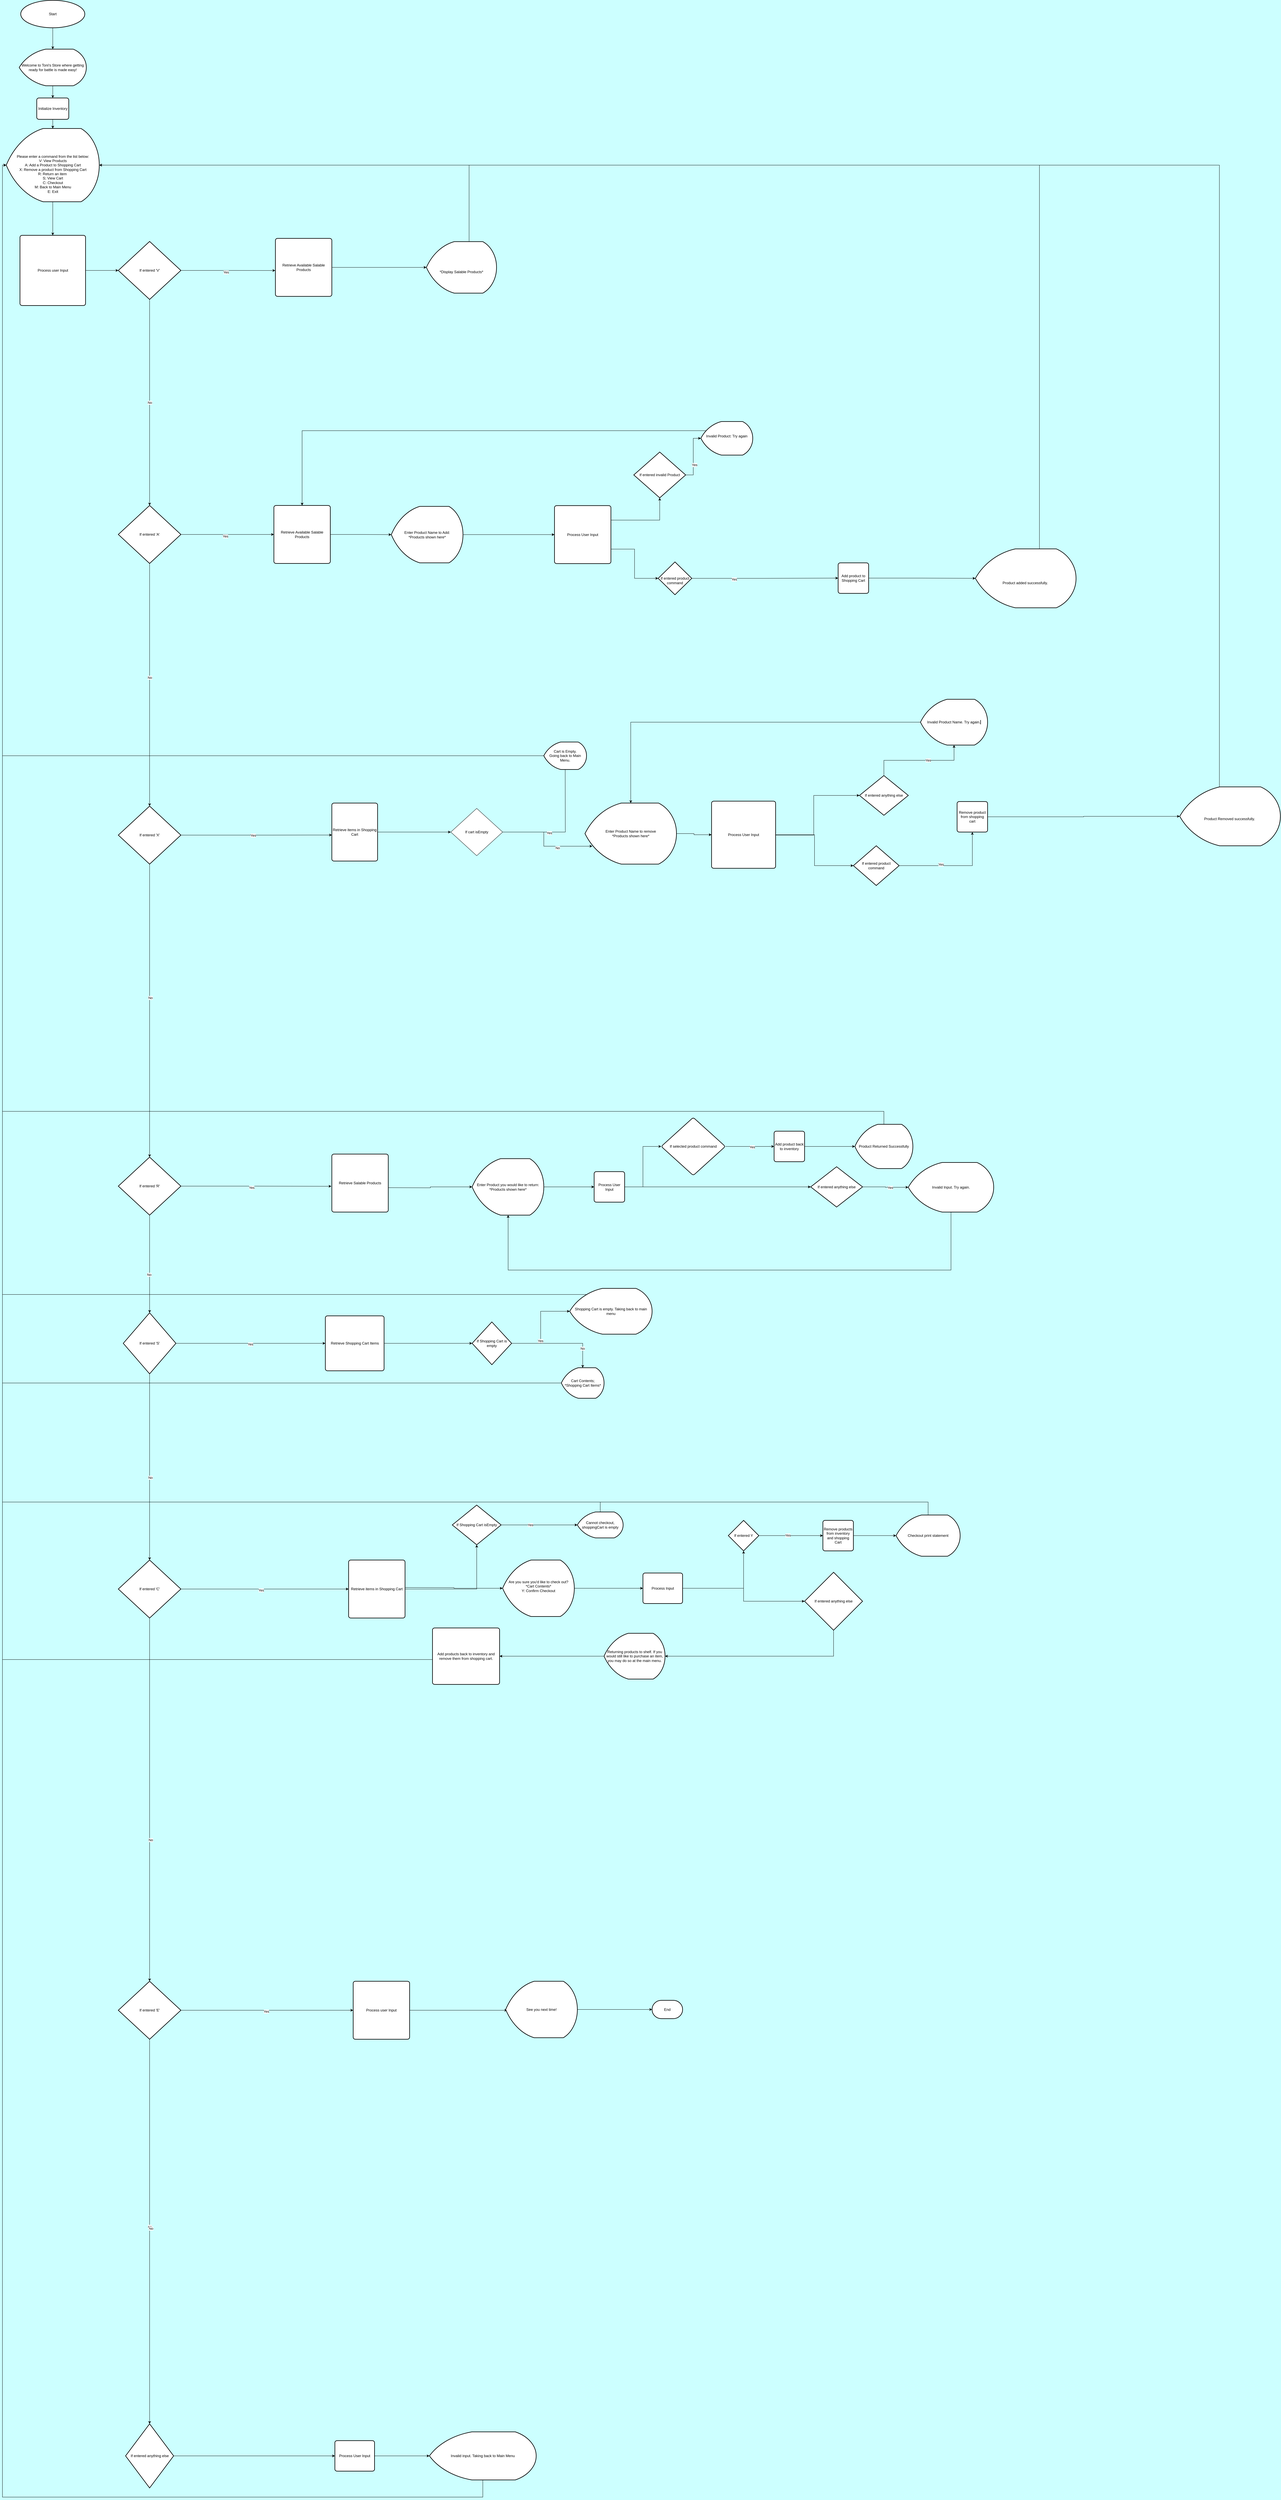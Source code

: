 <mxfile version="24.0.7" type="github">
  <diagram name="Page-1" id="eIcaw5Ktxpqwb3rYndxn">
    <mxGraphModel dx="2835" dy="2448" grid="1" gridSize="10" guides="1" tooltips="1" connect="1" arrows="1" fold="1" page="1" pageScale="1" pageWidth="850" pageHeight="1100" background="#CCFFFF" math="0" shadow="0">
      <root>
        <mxCell id="0" />
        <mxCell id="1" parent="0" />
        <mxCell id="yzI9sUqMzmRR-9goqgxq-1" value="Process user Input" style="rounded=1;whiteSpace=wrap;html=1;absoluteArcSize=1;arcSize=14;strokeWidth=2;" parent="1" vertex="1">
          <mxGeometry x="57.5" y="670" width="215" height="230" as="geometry" />
        </mxCell>
        <mxCell id="yzI9sUqMzmRR-9goqgxq-8" style="edgeStyle=orthogonalEdgeStyle;rounded=0;orthogonalLoop=1;jettySize=auto;html=1;exitX=0.5;exitY=1;exitDx=0;exitDy=0;exitPerimeter=0;entryX=0.5;entryY=0;entryDx=0;entryDy=0;" parent="1" source="yzI9sUqMzmRR-9goqgxq-2" target="Ji2q7HhagyUwaT0Esobe-1" edge="1">
          <mxGeometry relative="1" as="geometry" />
        </mxCell>
        <mxCell id="yzI9sUqMzmRR-9goqgxq-2" value="Welcome to Toni&#39;s Store where getting ready for battle is made easy!" style="strokeWidth=2;html=1;shape=mxgraph.flowchart.display;whiteSpace=wrap;" parent="1" vertex="1">
          <mxGeometry x="55" y="60" width="220" height="120" as="geometry" />
        </mxCell>
        <mxCell id="yzI9sUqMzmRR-9goqgxq-6" style="edgeStyle=orthogonalEdgeStyle;rounded=0;orthogonalLoop=1;jettySize=auto;html=1;exitX=0.5;exitY=1;exitDx=0;exitDy=0;exitPerimeter=0;" parent="1" source="yzI9sUqMzmRR-9goqgxq-3" target="yzI9sUqMzmRR-9goqgxq-2" edge="1">
          <mxGeometry relative="1" as="geometry" />
        </mxCell>
        <mxCell id="yzI9sUqMzmRR-9goqgxq-3" value="Start" style="strokeWidth=2;html=1;shape=mxgraph.flowchart.start_1;whiteSpace=wrap;" parent="1" vertex="1">
          <mxGeometry x="60" y="-100" width="210" height="90" as="geometry" />
        </mxCell>
        <mxCell id="yzI9sUqMzmRR-9goqgxq-4" value="If entered &#39;V&#39;" style="strokeWidth=2;html=1;shape=mxgraph.flowchart.decision;whiteSpace=wrap;" parent="1" vertex="1">
          <mxGeometry x="380" y="690" width="205" height="190" as="geometry" />
        </mxCell>
        <mxCell id="yzI9sUqMzmRR-9goqgxq-9" style="edgeStyle=orthogonalEdgeStyle;rounded=0;orthogonalLoop=1;jettySize=auto;html=1;exitX=0.5;exitY=1;exitDx=0;exitDy=0;exitPerimeter=0;entryX=0.5;entryY=0;entryDx=0;entryDy=0;" parent="1" source="yzI9sUqMzmRR-9goqgxq-7" target="yzI9sUqMzmRR-9goqgxq-1" edge="1">
          <mxGeometry relative="1" as="geometry" />
        </mxCell>
        <mxCell id="yzI9sUqMzmRR-9goqgxq-7" value="&lt;br&gt;&lt;br&gt;&lt;br&gt;&lt;br&gt;&lt;br&gt;Please enter a command from the list below:&lt;br&gt;V: View Products&lt;br&gt;A: Add a Product to Shopping Cart&lt;br&gt;X: Remove a product from Shopping Cart&lt;br&gt;R: Return an item&amp;nbsp;&lt;br&gt;S; View Cart&lt;br&gt;C: Checkout&lt;br&gt;M: Back to Main Menu&lt;br&gt;E: Exit&lt;br&gt;&lt;div&gt;&lt;br&gt;&lt;/div&gt;" style="strokeWidth=2;html=1;shape=mxgraph.flowchart.display;whiteSpace=wrap;" parent="1" vertex="1">
          <mxGeometry x="12.5" y="320" width="305" height="240" as="geometry" />
        </mxCell>
        <mxCell id="yzI9sUqMzmRR-9goqgxq-38" style="edgeStyle=orthogonalEdgeStyle;rounded=0;orthogonalLoop=1;jettySize=auto;html=1;entryX=0;entryY=0.5;entryDx=0;entryDy=0;" parent="1" source="yzI9sUqMzmRR-9goqgxq-11" target="yzI9sUqMzmRR-9goqgxq-30" edge="1">
          <mxGeometry relative="1" as="geometry" />
        </mxCell>
        <mxCell id="yzI9sUqMzmRR-9goqgxq-41" value="Yes" style="edgeLabel;html=1;align=center;verticalAlign=middle;resizable=0;points=[];" parent="yzI9sUqMzmRR-9goqgxq-38" vertex="1" connectable="0">
          <mxGeometry x="-0.044" y="-4" relative="1" as="geometry">
            <mxPoint as="offset" />
          </mxGeometry>
        </mxCell>
        <mxCell id="yzI9sUqMzmRR-9goqgxq-11" value="If entered &#39;C&#39;" style="strokeWidth=2;html=1;shape=mxgraph.flowchart.decision;whiteSpace=wrap;" parent="1" vertex="1">
          <mxGeometry x="380" y="5010" width="205" height="190" as="geometry" />
        </mxCell>
        <mxCell id="8KenlMF8k856APXQgud9-43" style="edgeStyle=orthogonalEdgeStyle;rounded=0;orthogonalLoop=1;jettySize=auto;html=1;exitX=0.5;exitY=1;exitDx=0;exitDy=0;exitPerimeter=0;" parent="1" source="yzI9sUqMzmRR-9goqgxq-12" target="8KenlMF8k856APXQgud9-40" edge="1">
          <mxGeometry relative="1" as="geometry" />
        </mxCell>
        <mxCell id="8KenlMF8k856APXQgud9-44" value="No" style="edgeLabel;html=1;align=center;verticalAlign=middle;resizable=0;points=[];" parent="8KenlMF8k856APXQgud9-43" vertex="1" connectable="0">
          <mxGeometry x="0.219" y="-2" relative="1" as="geometry">
            <mxPoint as="offset" />
          </mxGeometry>
        </mxCell>
        <mxCell id="yzI9sUqMzmRR-9goqgxq-12" value="If entered &#39;R&#39;" style="strokeWidth=2;html=1;shape=mxgraph.flowchart.decision;whiteSpace=wrap;" parent="1" vertex="1">
          <mxGeometry x="380" y="3690" width="205" height="190" as="geometry" />
        </mxCell>
        <mxCell id="yzI9sUqMzmRR-9goqgxq-13" value="If entered &#39;X&#39;" style="strokeWidth=2;html=1;shape=mxgraph.flowchart.decision;whiteSpace=wrap;" parent="1" vertex="1">
          <mxGeometry x="380" y="2540" width="205" height="190" as="geometry" />
        </mxCell>
        <mxCell id="yzI9sUqMzmRR-9goqgxq-14" value="If entered &#39;A&#39;" style="strokeWidth=2;html=1;shape=mxgraph.flowchart.decision;whiteSpace=wrap;" parent="1" vertex="1">
          <mxGeometry x="380" y="1555" width="205" height="190" as="geometry" />
        </mxCell>
        <mxCell id="yzI9sUqMzmRR-9goqgxq-15" style="edgeStyle=orthogonalEdgeStyle;rounded=0;orthogonalLoop=1;jettySize=auto;html=1;entryX=0;entryY=0.5;entryDx=0;entryDy=0;entryPerimeter=0;" parent="1" source="yzI9sUqMzmRR-9goqgxq-1" target="yzI9sUqMzmRR-9goqgxq-4" edge="1">
          <mxGeometry relative="1" as="geometry" />
        </mxCell>
        <mxCell id="yzI9sUqMzmRR-9goqgxq-16" value="No" style="edgeStyle=orthogonalEdgeStyle;rounded=0;orthogonalLoop=1;jettySize=auto;html=1;exitX=0.5;exitY=1;exitDx=0;exitDy=0;exitPerimeter=0;entryX=0.5;entryY=0;entryDx=0;entryDy=0;entryPerimeter=0;" parent="1" source="yzI9sUqMzmRR-9goqgxq-4" target="yzI9sUqMzmRR-9goqgxq-14" edge="1">
          <mxGeometry relative="1" as="geometry" />
        </mxCell>
        <mxCell id="yzI9sUqMzmRR-9goqgxq-18" style="edgeStyle=orthogonalEdgeStyle;rounded=0;orthogonalLoop=1;jettySize=auto;html=1;exitX=0.5;exitY=1;exitDx=0;exitDy=0;exitPerimeter=0;entryX=0.5;entryY=0;entryDx=0;entryDy=0;entryPerimeter=0;" parent="1" source="yzI9sUqMzmRR-9goqgxq-14" target="yzI9sUqMzmRR-9goqgxq-13" edge="1">
          <mxGeometry relative="1" as="geometry" />
        </mxCell>
        <mxCell id="yzI9sUqMzmRR-9goqgxq-22" value="No" style="edgeLabel;html=1;align=center;verticalAlign=middle;resizable=0;points=[];" parent="yzI9sUqMzmRR-9goqgxq-18" vertex="1" connectable="0">
          <mxGeometry x="-0.061" relative="1" as="geometry">
            <mxPoint as="offset" />
          </mxGeometry>
        </mxCell>
        <mxCell id="yzI9sUqMzmRR-9goqgxq-19" style="edgeStyle=orthogonalEdgeStyle;rounded=0;orthogonalLoop=1;jettySize=auto;html=1;exitX=0.5;exitY=1;exitDx=0;exitDy=0;exitPerimeter=0;entryX=0.5;entryY=0;entryDx=0;entryDy=0;entryPerimeter=0;" parent="1" source="yzI9sUqMzmRR-9goqgxq-13" target="yzI9sUqMzmRR-9goqgxq-12" edge="1">
          <mxGeometry relative="1" as="geometry" />
        </mxCell>
        <mxCell id="yzI9sUqMzmRR-9goqgxq-23" value="No" style="edgeLabel;html=1;align=center;verticalAlign=middle;resizable=0;points=[];" parent="yzI9sUqMzmRR-9goqgxq-19" vertex="1" connectable="0">
          <mxGeometry x="-0.085" y="2" relative="1" as="geometry">
            <mxPoint y="-1" as="offset" />
          </mxGeometry>
        </mxCell>
        <mxCell id="yzI9sUqMzmRR-9goqgxq-21" style="edgeStyle=orthogonalEdgeStyle;rounded=0;orthogonalLoop=1;jettySize=auto;html=1;exitX=0.5;exitY=1;exitDx=0;exitDy=0;exitPerimeter=0;entryX=0.5;entryY=0;entryDx=0;entryDy=0;entryPerimeter=0;" parent="1" source="yzI9sUqMzmRR-9goqgxq-11" target="zypE5ITx2ImbV6XnPkiI-3" edge="1">
          <mxGeometry relative="1" as="geometry">
            <mxPoint x="482.5" y="6240" as="targetPoint" />
          </mxGeometry>
        </mxCell>
        <mxCell id="yzI9sUqMzmRR-9goqgxq-25" value="No" style="edgeLabel;html=1;align=center;verticalAlign=middle;resizable=0;points=[];" parent="yzI9sUqMzmRR-9goqgxq-21" vertex="1" connectable="0">
          <mxGeometry x="0.222" y="3" relative="1" as="geometry">
            <mxPoint as="offset" />
          </mxGeometry>
        </mxCell>
        <mxCell id="yzI9sUqMzmRR-9goqgxq-26" value="Retrieve Available Salable Products" style="rounded=1;whiteSpace=wrap;html=1;absoluteArcSize=1;arcSize=14;strokeWidth=2;" parent="1" vertex="1">
          <mxGeometry x="895" y="680" width="185" height="190" as="geometry" />
        </mxCell>
        <mxCell id="zypE5ITx2ImbV6XnPkiI-9" style="edgeStyle=orthogonalEdgeStyle;rounded=0;orthogonalLoop=1;jettySize=auto;html=1;entryX=0;entryY=0.5;entryDx=0;entryDy=0;entryPerimeter=0;" parent="1" source="yzI9sUqMzmRR-9goqgxq-27" target="zypE5ITx2ImbV6XnPkiI-7" edge="1">
          <mxGeometry relative="1" as="geometry">
            <mxPoint x="1310" y="1005" as="targetPoint" />
          </mxGeometry>
        </mxCell>
        <mxCell id="yzI9sUqMzmRR-9goqgxq-27" value="Retrieve Available Salable Products" style="rounded=1;whiteSpace=wrap;html=1;absoluteArcSize=1;arcSize=14;strokeWidth=2;" parent="1" vertex="1">
          <mxGeometry x="890" y="1555" width="185" height="190" as="geometry" />
        </mxCell>
        <mxCell id="8KenlMF8k856APXQgud9-5" style="edgeStyle=orthogonalEdgeStyle;rounded=0;orthogonalLoop=1;jettySize=auto;html=1;entryX=0;entryY=0.5;entryDx=0;entryDy=0;" parent="1" source="yzI9sUqMzmRR-9goqgxq-28" target="8KenlMF8k856APXQgud9-3" edge="1">
          <mxGeometry relative="1" as="geometry" />
        </mxCell>
        <mxCell id="yzI9sUqMzmRR-9goqgxq-28" value="Retrieve items in Shopping Cart" style="rounded=1;whiteSpace=wrap;html=1;absoluteArcSize=1;arcSize=14;strokeWidth=2;" parent="1" vertex="1">
          <mxGeometry x="1080" y="2530" width="150" height="190" as="geometry" />
        </mxCell>
        <mxCell id="yzI9sUqMzmRR-9goqgxq-29" value="Retrieve Salable Products" style="rounded=1;whiteSpace=wrap;html=1;absoluteArcSize=1;arcSize=14;strokeWidth=2;" parent="1" vertex="1">
          <mxGeometry x="1080" y="3680" width="185" height="190" as="geometry" />
        </mxCell>
        <mxCell id="8KenlMF8k856APXQgud9-35" style="edgeStyle=orthogonalEdgeStyle;rounded=0;orthogonalLoop=1;jettySize=auto;html=1;" parent="1" source="yzI9sUqMzmRR-9goqgxq-30" target="8KenlMF8k856APXQgud9-36" edge="1">
          <mxGeometry relative="1" as="geometry">
            <mxPoint x="1550" y="4890" as="targetPoint" />
          </mxGeometry>
        </mxCell>
        <mxCell id="yzI9sUqMzmRR-9goqgxq-30" value="Retrieve items in Shopping Cart" style="rounded=1;whiteSpace=wrap;html=1;absoluteArcSize=1;arcSize=14;strokeWidth=2;" parent="1" vertex="1">
          <mxGeometry x="1135" y="5010" width="185" height="190" as="geometry" />
        </mxCell>
        <mxCell id="yzI9sUqMzmRR-9goqgxq-32" style="edgeStyle=orthogonalEdgeStyle;rounded=0;orthogonalLoop=1;jettySize=auto;html=1;entryX=-0.003;entryY=0.554;entryDx=0;entryDy=0;entryPerimeter=0;exitX=1;exitY=0.5;exitDx=0;exitDy=0;exitPerimeter=0;" parent="1" source="yzI9sUqMzmRR-9goqgxq-4" target="yzI9sUqMzmRR-9goqgxq-26" edge="1">
          <mxGeometry relative="1" as="geometry">
            <mxPoint x="585" y="585.133" as="sourcePoint" />
          </mxGeometry>
        </mxCell>
        <mxCell id="yzI9sUqMzmRR-9goqgxq-33" value="Yes" style="edgeLabel;html=1;align=center;verticalAlign=middle;resizable=0;points=[];" parent="yzI9sUqMzmRR-9goqgxq-32" vertex="1" connectable="0">
          <mxGeometry x="-0.052" y="-6" relative="1" as="geometry">
            <mxPoint x="1" as="offset" />
          </mxGeometry>
        </mxCell>
        <mxCell id="yzI9sUqMzmRR-9goqgxq-34" style="edgeStyle=orthogonalEdgeStyle;rounded=0;orthogonalLoop=1;jettySize=auto;html=1;entryX=0;entryY=0.5;entryDx=0;entryDy=0;exitX=1;exitY=0.5;exitDx=0;exitDy=0;exitPerimeter=0;" parent="1" source="yzI9sUqMzmRR-9goqgxq-14" target="yzI9sUqMzmRR-9goqgxq-27" edge="1">
          <mxGeometry relative="1" as="geometry">
            <mxPoint x="600" y="1004.33" as="sourcePoint" />
            <mxPoint x="904" y="1004.33" as="targetPoint" />
          </mxGeometry>
        </mxCell>
        <mxCell id="yzI9sUqMzmRR-9goqgxq-35" value="Yes" style="edgeLabel;html=1;align=center;verticalAlign=middle;resizable=0;points=[];" parent="yzI9sUqMzmRR-9goqgxq-34" vertex="1" connectable="0">
          <mxGeometry x="-0.052" y="-6" relative="1" as="geometry">
            <mxPoint x="1" as="offset" />
          </mxGeometry>
        </mxCell>
        <mxCell id="yzI9sUqMzmRR-9goqgxq-36" style="edgeStyle=orthogonalEdgeStyle;rounded=0;orthogonalLoop=1;jettySize=auto;html=1;exitX=1;exitY=0.5;exitDx=0;exitDy=0;exitPerimeter=0;entryX=0.002;entryY=0.551;entryDx=0;entryDy=0;entryPerimeter=0;" parent="1" source="yzI9sUqMzmRR-9goqgxq-13" target="yzI9sUqMzmRR-9goqgxq-28" edge="1">
          <mxGeometry relative="1" as="geometry" />
        </mxCell>
        <mxCell id="yzI9sUqMzmRR-9goqgxq-43" value="Yes" style="edgeLabel;html=1;align=center;verticalAlign=middle;resizable=0;points=[];" parent="yzI9sUqMzmRR-9goqgxq-36" vertex="1" connectable="0">
          <mxGeometry x="-0.046" y="-1" relative="1" as="geometry">
            <mxPoint as="offset" />
          </mxGeometry>
        </mxCell>
        <mxCell id="yzI9sUqMzmRR-9goqgxq-37" style="edgeStyle=orthogonalEdgeStyle;rounded=0;orthogonalLoop=1;jettySize=auto;html=1;entryX=-0.008;entryY=0.555;entryDx=0;entryDy=0;entryPerimeter=0;" parent="1" source="yzI9sUqMzmRR-9goqgxq-12" target="yzI9sUqMzmRR-9goqgxq-29" edge="1">
          <mxGeometry relative="1" as="geometry" />
        </mxCell>
        <mxCell id="yzI9sUqMzmRR-9goqgxq-42" value="Yes" style="edgeLabel;html=1;align=center;verticalAlign=middle;resizable=0;points=[];" parent="yzI9sUqMzmRR-9goqgxq-37" vertex="1" connectable="0">
          <mxGeometry x="-0.067" y="-5" relative="1" as="geometry">
            <mxPoint x="1" as="offset" />
          </mxGeometry>
        </mxCell>
        <mxCell id="zypE5ITx2ImbV6XnPkiI-25" style="edgeStyle=orthogonalEdgeStyle;rounded=0;orthogonalLoop=1;jettySize=auto;html=1;entryX=1;entryY=0.5;entryDx=0;entryDy=0;entryPerimeter=0;exitX=0.649;exitY=0.012;exitDx=0;exitDy=0;exitPerimeter=0;" parent="1" source="yzI9sUqMzmRR-9goqgxq-44" target="yzI9sUqMzmRR-9goqgxq-7" edge="1">
          <mxGeometry relative="1" as="geometry">
            <mxPoint x="1740" y="575" as="targetPoint" />
            <Array as="points">
              <mxPoint x="1530" y="693" />
              <mxPoint x="1530" y="440" />
            </Array>
          </mxGeometry>
        </mxCell>
        <mxCell id="yzI9sUqMzmRR-9goqgxq-44" value="&lt;br&gt;&lt;br&gt;&lt;br&gt;*Display Salable Products*&lt;br&gt;&lt;br style=&quot;border-color: var(--border-color);&quot;&gt;&lt;div style=&quot;border-color: var(--border-color);&quot;&gt;&lt;/div&gt;" style="strokeWidth=2;html=1;shape=mxgraph.flowchart.display;whiteSpace=wrap;" parent="1" vertex="1">
          <mxGeometry x="1390" y="690.63" width="230" height="168.75" as="geometry" />
        </mxCell>
        <mxCell id="zypE5ITx2ImbV6XnPkiI-1" style="edgeStyle=orthogonalEdgeStyle;rounded=0;orthogonalLoop=1;jettySize=auto;html=1;exitX=1;exitY=0.5;exitDx=0;exitDy=0;exitPerimeter=0;entryX=0;entryY=0.5;entryDx=0;entryDy=0;" parent="1" source="zypE5ITx2ImbV6XnPkiI-3" target="zypE5ITx2ImbV6XnPkiI-4" edge="1">
          <mxGeometry relative="1" as="geometry" />
        </mxCell>
        <mxCell id="zypE5ITx2ImbV6XnPkiI-2" value="Yes" style="edgeLabel;html=1;align=center;verticalAlign=middle;resizable=0;points=[];" parent="zypE5ITx2ImbV6XnPkiI-1" vertex="1" connectable="0">
          <mxGeometry x="-0.009" y="-4" relative="1" as="geometry">
            <mxPoint as="offset" />
          </mxGeometry>
        </mxCell>
        <mxCell id="zypE5ITx2ImbV6XnPkiI-176" style="edgeStyle=orthogonalEdgeStyle;rounded=0;orthogonalLoop=1;jettySize=auto;html=1;" parent="1" source="zypE5ITx2ImbV6XnPkiI-3" target="zypE5ITx2ImbV6XnPkiI-177" edge="1">
          <mxGeometry relative="1" as="geometry">
            <mxPoint x="482.5" y="7870" as="targetPoint" />
          </mxGeometry>
        </mxCell>
        <mxCell id="zypE5ITx2ImbV6XnPkiI-185" value="no" style="edgeLabel;html=1;align=center;verticalAlign=middle;resizable=0;points=[];" parent="zypE5ITx2ImbV6XnPkiI-176" vertex="1" connectable="0">
          <mxGeometry x="-0.028" relative="1" as="geometry">
            <mxPoint y="1" as="offset" />
          </mxGeometry>
        </mxCell>
        <mxCell id="zypE5ITx2ImbV6XnPkiI-186" value="No" style="edgeLabel;html=1;align=center;verticalAlign=middle;resizable=0;points=[];" parent="zypE5ITx2ImbV6XnPkiI-176" vertex="1" connectable="0">
          <mxGeometry x="-0.018" y="4" relative="1" as="geometry">
            <mxPoint y="1" as="offset" />
          </mxGeometry>
        </mxCell>
        <mxCell id="zypE5ITx2ImbV6XnPkiI-3" value="If entered &#39;E&#39;" style="strokeWidth=2;html=1;shape=mxgraph.flowchart.decision;whiteSpace=wrap;" parent="1" vertex="1">
          <mxGeometry x="380" y="6390" width="205" height="190" as="geometry" />
        </mxCell>
        <mxCell id="zypE5ITx2ImbV6XnPkiI-4" value="Process user Input" style="rounded=1;whiteSpace=wrap;html=1;absoluteArcSize=1;arcSize=14;strokeWidth=2;" parent="1" vertex="1">
          <mxGeometry x="1150" y="6390" width="185" height="190" as="geometry" />
        </mxCell>
        <mxCell id="zypE5ITx2ImbV6XnPkiI-20" style="edgeStyle=orthogonalEdgeStyle;rounded=0;orthogonalLoop=1;jettySize=auto;html=1;entryX=0;entryY=0.5;entryDx=0;entryDy=0;" parent="1" source="zypE5ITx2ImbV6XnPkiI-7" target="zypE5ITx2ImbV6XnPkiI-21" edge="1">
          <mxGeometry relative="1" as="geometry">
            <mxPoint x="1730" y="1007.5" as="targetPoint" />
          </mxGeometry>
        </mxCell>
        <mxCell id="zypE5ITx2ImbV6XnPkiI-7" value="&lt;br&gt;Enter Product Name to Add:&lt;br&gt;*Products shown here*&lt;div&gt;&lt;br/&gt;&lt;/div&gt;" style="strokeWidth=2;html=1;shape=mxgraph.flowchart.display;whiteSpace=wrap;" parent="1" vertex="1">
          <mxGeometry x="1275" y="1558" width="235" height="185" as="geometry" />
        </mxCell>
        <mxCell id="zypE5ITx2ImbV6XnPkiI-8" style="edgeStyle=orthogonalEdgeStyle;rounded=0;orthogonalLoop=1;jettySize=auto;html=1;exitX=1;exitY=0.5;exitDx=0;exitDy=0;entryX=0;entryY=0.5;entryDx=0;entryDy=0;entryPerimeter=0;" parent="1" source="yzI9sUqMzmRR-9goqgxq-26" target="yzI9sUqMzmRR-9goqgxq-44" edge="1">
          <mxGeometry relative="1" as="geometry" />
        </mxCell>
        <mxCell id="zypE5ITx2ImbV6XnPkiI-46" style="edgeStyle=orthogonalEdgeStyle;rounded=0;orthogonalLoop=1;jettySize=auto;html=1;" parent="1" source="zypE5ITx2ImbV6XnPkiI-11" target="zypE5ITx2ImbV6XnPkiI-47" edge="1">
          <mxGeometry relative="1" as="geometry">
            <mxPoint x="1780" y="1230" as="targetPoint" />
          </mxGeometry>
        </mxCell>
        <mxCell id="zypE5ITx2ImbV6XnPkiI-11" value="Enter Product Name to remove&lt;br&gt;*Products shown here*" style="strokeWidth=2;html=1;shape=mxgraph.flowchart.display;whiteSpace=wrap;" parent="1" vertex="1">
          <mxGeometry x="1910" y="2530" width="300" height="200" as="geometry" />
        </mxCell>
        <mxCell id="zypE5ITx2ImbV6XnPkiI-12" style="edgeStyle=orthogonalEdgeStyle;rounded=0;orthogonalLoop=1;jettySize=auto;html=1;entryX=0;entryY=0.5;entryDx=0;entryDy=0;entryPerimeter=0;" parent="1" target="zypE5ITx2ImbV6XnPkiI-13" edge="1">
          <mxGeometry relative="1" as="geometry">
            <mxPoint x="1500" y="3790" as="targetPoint" />
            <mxPoint x="1265" y="3790" as="sourcePoint" />
          </mxGeometry>
        </mxCell>
        <mxCell id="zypE5ITx2ImbV6XnPkiI-128" style="edgeStyle=orthogonalEdgeStyle;rounded=0;orthogonalLoop=1;jettySize=auto;html=1;" parent="1" source="zypE5ITx2ImbV6XnPkiI-13" target="zypE5ITx2ImbV6XnPkiI-129" edge="1">
          <mxGeometry relative="1" as="geometry">
            <mxPoint x="1990" y="3787.5" as="targetPoint" />
          </mxGeometry>
        </mxCell>
        <mxCell id="zypE5ITx2ImbV6XnPkiI-13" value="&lt;br&gt;Enter Product you would like to return:&lt;br&gt;*Products shown here*&lt;div&gt;&lt;br&gt;&lt;/div&gt;" style="strokeWidth=2;html=1;shape=mxgraph.flowchart.display;whiteSpace=wrap;" parent="1" vertex="1">
          <mxGeometry x="1540" y="3695" width="235" height="185" as="geometry" />
        </mxCell>
        <mxCell id="zypE5ITx2ImbV6XnPkiI-14" style="edgeStyle=orthogonalEdgeStyle;rounded=0;orthogonalLoop=1;jettySize=auto;html=1;entryX=0;entryY=0.5;entryDx=0;entryDy=0;entryPerimeter=0;" parent="1" target="zypE5ITx2ImbV6XnPkiI-15" edge="1">
          <mxGeometry relative="1" as="geometry">
            <mxPoint x="1555" y="5100" as="targetPoint" />
            <mxPoint x="1320" y="5100" as="sourcePoint" />
          </mxGeometry>
        </mxCell>
        <mxCell id="zypE5ITx2ImbV6XnPkiI-152" style="edgeStyle=orthogonalEdgeStyle;rounded=0;orthogonalLoop=1;jettySize=auto;html=1;" parent="1" source="zypE5ITx2ImbV6XnPkiI-15" target="zypE5ITx2ImbV6XnPkiI-153" edge="1">
          <mxGeometry relative="1" as="geometry">
            <mxPoint x="2130" y="5010" as="targetPoint" />
          </mxGeometry>
        </mxCell>
        <mxCell id="zypE5ITx2ImbV6XnPkiI-15" value="Are you sure you&#39;d like to check out?&lt;br&gt;*Cart Contents*&lt;br&gt;Y: Confirm Checkout&lt;div&gt;&lt;br&gt;&lt;/div&gt;" style="strokeWidth=2;html=1;shape=mxgraph.flowchart.display;whiteSpace=wrap;" parent="1" vertex="1">
          <mxGeometry x="1640" y="5010" width="235" height="185" as="geometry" />
        </mxCell>
        <mxCell id="zypE5ITx2ImbV6XnPkiI-18" style="edgeStyle=orthogonalEdgeStyle;rounded=0;orthogonalLoop=1;jettySize=auto;html=1;entryX=0.021;entryY=0.514;entryDx=0;entryDy=0;entryPerimeter=0;exitX=1;exitY=0.5;exitDx=0;exitDy=0;" parent="1" source="zypE5ITx2ImbV6XnPkiI-4" target="zypE5ITx2ImbV6XnPkiI-19" edge="1">
          <mxGeometry relative="1" as="geometry">
            <mxPoint x="1555" y="7515" as="targetPoint" />
            <mxPoint x="1400" y="6630" as="sourcePoint" />
          </mxGeometry>
        </mxCell>
        <mxCell id="8KenlMF8k856APXQgud9-26" style="edgeStyle=orthogonalEdgeStyle;rounded=0;orthogonalLoop=1;jettySize=auto;html=1;" parent="1" source="zypE5ITx2ImbV6XnPkiI-19" target="8KenlMF8k856APXQgud9-27" edge="1">
          <mxGeometry relative="1" as="geometry">
            <mxPoint x="2180" y="6482.5" as="targetPoint" />
          </mxGeometry>
        </mxCell>
        <mxCell id="zypE5ITx2ImbV6XnPkiI-19" value="See you next time!" style="strokeWidth=2;html=1;shape=mxgraph.flowchart.display;whiteSpace=wrap;" parent="1" vertex="1">
          <mxGeometry x="1650" y="6390" width="235" height="185" as="geometry" />
        </mxCell>
        <mxCell id="zypE5ITx2ImbV6XnPkiI-81" style="edgeStyle=orthogonalEdgeStyle;rounded=0;orthogonalLoop=1;jettySize=auto;html=1;exitX=1;exitY=0.25;exitDx=0;exitDy=0;" parent="1" source="zypE5ITx2ImbV6XnPkiI-21" target="zypE5ITx2ImbV6XnPkiI-82" edge="1">
          <mxGeometry relative="1" as="geometry">
            <mxPoint x="2140" y="920" as="targetPoint" />
          </mxGeometry>
        </mxCell>
        <mxCell id="zypE5ITx2ImbV6XnPkiI-84" style="edgeStyle=orthogonalEdgeStyle;rounded=0;orthogonalLoop=1;jettySize=auto;html=1;exitX=1;exitY=0.75;exitDx=0;exitDy=0;entryX=0;entryY=0.5;entryDx=0;entryDy=0;entryPerimeter=0;" parent="1" source="zypE5ITx2ImbV6XnPkiI-21" target="zypE5ITx2ImbV6XnPkiI-85" edge="1">
          <mxGeometry relative="1" as="geometry">
            <mxPoint x="2100" y="1056" as="targetPoint" />
          </mxGeometry>
        </mxCell>
        <mxCell id="zypE5ITx2ImbV6XnPkiI-21" value="Process User Input" style="rounded=1;whiteSpace=wrap;html=1;absoluteArcSize=1;arcSize=14;strokeWidth=2;" parent="1" vertex="1">
          <mxGeometry x="1810" y="1555.5" width="185" height="190" as="geometry" />
        </mxCell>
        <mxCell id="zypE5ITx2ImbV6XnPkiI-48" style="edgeStyle=orthogonalEdgeStyle;rounded=0;orthogonalLoop=1;jettySize=auto;html=1;" parent="1" source="zypE5ITx2ImbV6XnPkiI-47" target="zypE5ITx2ImbV6XnPkiI-49" edge="1">
          <mxGeometry relative="1" as="geometry">
            <mxPoint x="2150" y="1230" as="targetPoint" />
            <Array as="points">
              <mxPoint x="2660" y="2635" />
              <mxPoint x="2660" y="2505" />
            </Array>
          </mxGeometry>
        </mxCell>
        <mxCell id="zypE5ITx2ImbV6XnPkiI-52" style="edgeStyle=orthogonalEdgeStyle;rounded=0;orthogonalLoop=1;jettySize=auto;html=1;exitX=1;exitY=0.5;exitDx=0;exitDy=0;" parent="1" source="zypE5ITx2ImbV6XnPkiI-47" target="zypE5ITx2ImbV6XnPkiI-53" edge="1">
          <mxGeometry relative="1" as="geometry">
            <mxPoint x="2130" y="1320" as="targetPoint" />
          </mxGeometry>
        </mxCell>
        <mxCell id="zypE5ITx2ImbV6XnPkiI-47" value="Process User Input" style="rounded=1;whiteSpace=wrap;html=1;absoluteArcSize=1;arcSize=14;strokeWidth=2;" parent="1" vertex="1">
          <mxGeometry x="2325" y="2523.75" width="210" height="220" as="geometry" />
        </mxCell>
        <mxCell id="8KenlMF8k856APXQgud9-16" style="edgeStyle=orthogonalEdgeStyle;rounded=0;orthogonalLoop=1;jettySize=auto;html=1;exitX=0.5;exitY=0;exitDx=0;exitDy=0;exitPerimeter=0;" parent="1" source="zypE5ITx2ImbV6XnPkiI-49" target="8KenlMF8k856APXQgud9-17" edge="1">
          <mxGeometry relative="1" as="geometry">
            <mxPoint x="3110" y="2310" as="targetPoint" />
          </mxGeometry>
        </mxCell>
        <mxCell id="8KenlMF8k856APXQgud9-66" value="Yes" style="edgeLabel;html=1;align=center;verticalAlign=middle;resizable=0;points=[];" parent="8KenlMF8k856APXQgud9-16" vertex="1" connectable="0">
          <mxGeometry x="0.184" relative="1" as="geometry">
            <mxPoint x="-1" as="offset" />
          </mxGeometry>
        </mxCell>
        <mxCell id="zypE5ITx2ImbV6XnPkiI-49" value="If entered anything else" style="strokeWidth=2;html=1;shape=mxgraph.flowchart.decision;whiteSpace=wrap;" parent="1" vertex="1">
          <mxGeometry x="2810" y="2440" width="160" height="130" as="geometry" />
        </mxCell>
        <mxCell id="zypE5ITx2ImbV6XnPkiI-54" style="edgeStyle=orthogonalEdgeStyle;rounded=0;orthogonalLoop=1;jettySize=auto;html=1;exitX=1;exitY=0.5;exitDx=0;exitDy=0;exitPerimeter=0;" parent="1" source="zypE5ITx2ImbV6XnPkiI-53" target="zypE5ITx2ImbV6XnPkiI-55" edge="1">
          <mxGeometry relative="1" as="geometry">
            <mxPoint x="2460" y="1296" as="targetPoint" />
          </mxGeometry>
        </mxCell>
        <mxCell id="zypE5ITx2ImbV6XnPkiI-58" value="Yes" style="edgeLabel;html=1;align=center;verticalAlign=middle;resizable=0;points=[];" parent="zypE5ITx2ImbV6XnPkiI-54" vertex="1" connectable="0">
          <mxGeometry x="-0.225" y="4" relative="1" as="geometry">
            <mxPoint x="1" as="offset" />
          </mxGeometry>
        </mxCell>
        <mxCell id="zypE5ITx2ImbV6XnPkiI-53" value="If entered product command" style="strokeWidth=2;html=1;shape=mxgraph.flowchart.decision;whiteSpace=wrap;" parent="1" vertex="1">
          <mxGeometry x="2790" y="2670" width="150" height="130" as="geometry" />
        </mxCell>
        <mxCell id="zypE5ITx2ImbV6XnPkiI-56" style="edgeStyle=orthogonalEdgeStyle;rounded=0;orthogonalLoop=1;jettySize=auto;html=1;" parent="1" source="zypE5ITx2ImbV6XnPkiI-55" target="zypE5ITx2ImbV6XnPkiI-57" edge="1">
          <mxGeometry relative="1" as="geometry">
            <mxPoint x="2690" y="1296" as="targetPoint" />
          </mxGeometry>
        </mxCell>
        <mxCell id="zypE5ITx2ImbV6XnPkiI-55" value="Remove product from shopping cart" style="rounded=1;whiteSpace=wrap;html=1;absoluteArcSize=1;arcSize=14;strokeWidth=2;" parent="1" vertex="1">
          <mxGeometry x="3130" y="2525" width="100" height="100" as="geometry" />
        </mxCell>
        <mxCell id="8KenlMF8k856APXQgud9-19" style="edgeStyle=orthogonalEdgeStyle;rounded=0;orthogonalLoop=1;jettySize=auto;html=1;" parent="1" source="zypE5ITx2ImbV6XnPkiI-57" target="yzI9sUqMzmRR-9goqgxq-7" edge="1">
          <mxGeometry relative="1" as="geometry">
            <Array as="points">
              <mxPoint x="3990" y="440" />
            </Array>
          </mxGeometry>
        </mxCell>
        <mxCell id="zypE5ITx2ImbV6XnPkiI-57" value="&lt;br&gt;&lt;br&gt;&lt;br&gt;Product Removed successfully.&amp;nbsp;&lt;br&gt;&lt;br&gt;&lt;div&gt;&lt;br&gt;&lt;/div&gt;" style="strokeWidth=2;html=1;shape=mxgraph.flowchart.display;whiteSpace=wrap;" parent="1" vertex="1">
          <mxGeometry x="3860" y="2477" width="330" height="193" as="geometry" />
        </mxCell>
        <mxCell id="8KenlMF8k856APXQgud9-12" style="edgeStyle=orthogonalEdgeStyle;rounded=0;orthogonalLoop=1;jettySize=auto;html=1;" parent="1" source="zypE5ITx2ImbV6XnPkiI-82" target="8KenlMF8k856APXQgud9-13" edge="1">
          <mxGeometry relative="1" as="geometry">
            <mxPoint x="2340" y="1360" as="targetPoint" />
          </mxGeometry>
        </mxCell>
        <mxCell id="8KenlMF8k856APXQgud9-67" value="Yes" style="edgeLabel;html=1;align=center;verticalAlign=middle;resizable=0;points=[];" parent="8KenlMF8k856APXQgud9-12" vertex="1" connectable="0">
          <mxGeometry x="-0.302" y="-4" relative="1" as="geometry">
            <mxPoint y="1" as="offset" />
          </mxGeometry>
        </mxCell>
        <mxCell id="zypE5ITx2ImbV6XnPkiI-82" value="If entered invalid Product" style="strokeWidth=2;html=1;shape=mxgraph.flowchart.decision;whiteSpace=wrap;" parent="1" vertex="1">
          <mxGeometry x="2070" y="1380" width="170" height="150" as="geometry" />
        </mxCell>
        <mxCell id="zypE5ITx2ImbV6XnPkiI-86" style="edgeStyle=orthogonalEdgeStyle;rounded=0;orthogonalLoop=1;jettySize=auto;html=1;" parent="1" source="zypE5ITx2ImbV6XnPkiI-85" target="zypE5ITx2ImbV6XnPkiI-87" edge="1">
          <mxGeometry relative="1" as="geometry">
            <mxPoint x="2340" y="1053.75" as="targetPoint" />
          </mxGeometry>
        </mxCell>
        <mxCell id="8KenlMF8k856APXQgud9-68" value="Yes" style="edgeLabel;html=1;align=center;verticalAlign=middle;resizable=0;points=[];" parent="zypE5ITx2ImbV6XnPkiI-86" vertex="1" connectable="0">
          <mxGeometry x="-0.42" y="-3" relative="1" as="geometry">
            <mxPoint x="-1" as="offset" />
          </mxGeometry>
        </mxCell>
        <mxCell id="zypE5ITx2ImbV6XnPkiI-85" value="&lt;br&gt;If entered product command" style="strokeWidth=2;html=1;shape=mxgraph.flowchart.decision;whiteSpace=wrap;" parent="1" vertex="1">
          <mxGeometry x="2150" y="1740" width="110" height="107.5" as="geometry" />
        </mxCell>
        <mxCell id="zypE5ITx2ImbV6XnPkiI-87" value="Add product to Shopping Cart" style="rounded=1;whiteSpace=wrap;html=1;absoluteArcSize=1;arcSize=14;strokeWidth=2;" parent="1" vertex="1">
          <mxGeometry x="2740" y="1743" width="100" height="100" as="geometry" />
        </mxCell>
        <mxCell id="8KenlMF8k856APXQgud9-15" style="edgeStyle=orthogonalEdgeStyle;rounded=0;orthogonalLoop=1;jettySize=auto;html=1;" parent="1" source="zypE5ITx2ImbV6XnPkiI-88" target="yzI9sUqMzmRR-9goqgxq-7" edge="1">
          <mxGeometry relative="1" as="geometry">
            <Array as="points">
              <mxPoint x="3400" y="440" />
            </Array>
          </mxGeometry>
        </mxCell>
        <mxCell id="zypE5ITx2ImbV6XnPkiI-88" value="&lt;br&gt;&lt;br&gt;&lt;br&gt;&lt;br&gt;&lt;br&gt;Product added successfully.&amp;nbsp;&lt;br&gt;&lt;br&gt;&lt;br&gt;&lt;div&gt;&lt;br&gt;&lt;/div&gt;" style="strokeWidth=2;html=1;shape=mxgraph.flowchart.display;whiteSpace=wrap;" parent="1" vertex="1">
          <mxGeometry x="3190" y="1697.25" width="330" height="193" as="geometry" />
        </mxCell>
        <mxCell id="zypE5ITx2ImbV6XnPkiI-89" style="edgeStyle=orthogonalEdgeStyle;rounded=0;orthogonalLoop=1;jettySize=auto;html=1;entryX=0;entryY=0.5;entryDx=0;entryDy=0;entryPerimeter=0;" parent="1" source="zypE5ITx2ImbV6XnPkiI-87" target="zypE5ITx2ImbV6XnPkiI-88" edge="1">
          <mxGeometry relative="1" as="geometry" />
        </mxCell>
        <mxCell id="zypE5ITx2ImbV6XnPkiI-131" value="" style="edgeStyle=orthogonalEdgeStyle;rounded=0;orthogonalLoop=1;jettySize=auto;html=1;" parent="1" source="zypE5ITx2ImbV6XnPkiI-129" target="zypE5ITx2ImbV6XnPkiI-130" edge="1">
          <mxGeometry relative="1" as="geometry" />
        </mxCell>
        <mxCell id="zypE5ITx2ImbV6XnPkiI-146" style="edgeStyle=orthogonalEdgeStyle;rounded=0;orthogonalLoop=1;jettySize=auto;html=1;exitX=1;exitY=0.5;exitDx=0;exitDy=0;" parent="1" source="zypE5ITx2ImbV6XnPkiI-129" target="zypE5ITx2ImbV6XnPkiI-147" edge="1">
          <mxGeometry relative="1" as="geometry">
            <mxPoint x="2670" y="3788" as="targetPoint" />
          </mxGeometry>
        </mxCell>
        <mxCell id="zypE5ITx2ImbV6XnPkiI-129" value="Process User Input" style="rounded=1;whiteSpace=wrap;html=1;absoluteArcSize=1;arcSize=14;strokeWidth=2;" parent="1" vertex="1">
          <mxGeometry x="1940" y="3737.5" width="100" height="100" as="geometry" />
        </mxCell>
        <mxCell id="zypE5ITx2ImbV6XnPkiI-134" style="edgeStyle=orthogonalEdgeStyle;rounded=0;orthogonalLoop=1;jettySize=auto;html=1;" parent="1" source="zypE5ITx2ImbV6XnPkiI-130" target="zypE5ITx2ImbV6XnPkiI-135" edge="1">
          <mxGeometry relative="1" as="geometry">
            <mxPoint x="2580" y="3655" as="targetPoint" />
          </mxGeometry>
        </mxCell>
        <mxCell id="8KenlMF8k856APXQgud9-64" value="Yes" style="edgeLabel;html=1;align=center;verticalAlign=middle;resizable=0;points=[];" parent="zypE5ITx2ImbV6XnPkiI-134" vertex="1" connectable="0">
          <mxGeometry x="0.1" y="-2" relative="1" as="geometry">
            <mxPoint as="offset" />
          </mxGeometry>
        </mxCell>
        <mxCell id="zypE5ITx2ImbV6XnPkiI-130" value="If selected product command" style="rhombus;whiteSpace=wrap;html=1;rounded=1;arcSize=14;strokeWidth=2;" parent="1" vertex="1">
          <mxGeometry x="2160" y="3560" width="210" height="190" as="geometry" />
        </mxCell>
        <mxCell id="zypE5ITx2ImbV6XnPkiI-139" style="edgeStyle=orthogonalEdgeStyle;rounded=0;orthogonalLoop=1;jettySize=auto;html=1;" parent="1" source="zypE5ITx2ImbV6XnPkiI-135" target="zypE5ITx2ImbV6XnPkiI-140" edge="1">
          <mxGeometry relative="1" as="geometry">
            <mxPoint x="2800" y="3655" as="targetPoint" />
          </mxGeometry>
        </mxCell>
        <mxCell id="zypE5ITx2ImbV6XnPkiI-135" value="Add product back to inventory" style="rounded=1;whiteSpace=wrap;html=1;absoluteArcSize=1;arcSize=14;strokeWidth=2;" parent="1" vertex="1">
          <mxGeometry x="2530" y="3605" width="100" height="100" as="geometry" />
        </mxCell>
        <mxCell id="8KenlMF8k856APXQgud9-33" style="edgeStyle=orthogonalEdgeStyle;rounded=0;orthogonalLoop=1;jettySize=auto;html=1;" parent="1" source="zypE5ITx2ImbV6XnPkiI-140" target="yzI9sUqMzmRR-9goqgxq-7" edge="1">
          <mxGeometry relative="1" as="geometry">
            <Array as="points">
              <mxPoint x="2890" y="3540" />
              <mxPoint y="3540" />
              <mxPoint y="440" />
            </Array>
          </mxGeometry>
        </mxCell>
        <mxCell id="zypE5ITx2ImbV6XnPkiI-140" value="Product Returned Successfully" style="strokeWidth=2;html=1;shape=mxgraph.flowchart.display;whiteSpace=wrap;" parent="1" vertex="1">
          <mxGeometry x="2795" y="3582.5" width="190" height="145" as="geometry" />
        </mxCell>
        <mxCell id="zypE5ITx2ImbV6XnPkiI-148" style="edgeStyle=orthogonalEdgeStyle;rounded=0;orthogonalLoop=1;jettySize=auto;html=1;" parent="1" source="zypE5ITx2ImbV6XnPkiI-147" target="zypE5ITx2ImbV6XnPkiI-149" edge="1">
          <mxGeometry relative="1" as="geometry">
            <mxPoint x="2990" y="3787.5" as="targetPoint" />
          </mxGeometry>
        </mxCell>
        <mxCell id="8KenlMF8k856APXQgud9-65" value="Yes" style="edgeLabel;html=1;align=center;verticalAlign=middle;resizable=0;points=[];" parent="zypE5ITx2ImbV6XnPkiI-148" vertex="1" connectable="0">
          <mxGeometry x="0.233" y="-1" relative="1" as="geometry">
            <mxPoint x="-1" as="offset" />
          </mxGeometry>
        </mxCell>
        <mxCell id="zypE5ITx2ImbV6XnPkiI-147" value="If entered anything else" style="strokeWidth=2;html=1;shape=mxgraph.flowchart.decision;whiteSpace=wrap;" parent="1" vertex="1">
          <mxGeometry x="2650" y="3721.5" width="170" height="132" as="geometry" />
        </mxCell>
        <mxCell id="8KenlMF8k856APXQgud9-20" style="edgeStyle=orthogonalEdgeStyle;rounded=0;orthogonalLoop=1;jettySize=auto;html=1;" parent="1" source="zypE5ITx2ImbV6XnPkiI-149" target="zypE5ITx2ImbV6XnPkiI-13" edge="1">
          <mxGeometry relative="1" as="geometry">
            <Array as="points">
              <mxPoint x="3110" y="4060" />
              <mxPoint x="1658" y="4060" />
            </Array>
          </mxGeometry>
        </mxCell>
        <mxCell id="zypE5ITx2ImbV6XnPkiI-149" value="Invalid Input. Try again." style="strokeWidth=2;html=1;shape=mxgraph.flowchart.display;whiteSpace=wrap;" parent="1" vertex="1">
          <mxGeometry x="2970" y="3707.5" width="280" height="162.5" as="geometry" />
        </mxCell>
        <mxCell id="zypE5ITx2ImbV6XnPkiI-154" style="edgeStyle=orthogonalEdgeStyle;rounded=0;orthogonalLoop=1;jettySize=auto;html=1;" parent="1" source="zypE5ITx2ImbV6XnPkiI-153" target="zypE5ITx2ImbV6XnPkiI-155" edge="1">
          <mxGeometry relative="1" as="geometry">
            <mxPoint x="2430" y="4930" as="targetPoint" />
          </mxGeometry>
        </mxCell>
        <mxCell id="8KenlMF8k856APXQgud9-22" style="edgeStyle=orthogonalEdgeStyle;rounded=0;orthogonalLoop=1;jettySize=auto;html=1;" parent="1" source="zypE5ITx2ImbV6XnPkiI-153" target="8KenlMF8k856APXQgud9-23" edge="1">
          <mxGeometry relative="1" as="geometry">
            <mxPoint x="2530" y="5130" as="targetPoint" />
          </mxGeometry>
        </mxCell>
        <mxCell id="zypE5ITx2ImbV6XnPkiI-153" value="Process Input" style="rounded=1;whiteSpace=wrap;html=1;absoluteArcSize=1;arcSize=14;strokeWidth=2;" parent="1" vertex="1">
          <mxGeometry x="2100" y="5052.5" width="130" height="100" as="geometry" />
        </mxCell>
        <mxCell id="zypE5ITx2ImbV6XnPkiI-156" style="edgeStyle=orthogonalEdgeStyle;rounded=0;orthogonalLoop=1;jettySize=auto;html=1;" parent="1" source="zypE5ITx2ImbV6XnPkiI-155" target="zypE5ITx2ImbV6XnPkiI-157" edge="1">
          <mxGeometry relative="1" as="geometry">
            <mxPoint x="2740" y="4930" as="targetPoint" />
          </mxGeometry>
        </mxCell>
        <mxCell id="8KenlMF8k856APXQgud9-21" value="Yes" style="edgeLabel;html=1;align=center;verticalAlign=middle;resizable=0;points=[];" parent="zypE5ITx2ImbV6XnPkiI-156" vertex="1" connectable="0">
          <mxGeometry x="-0.092" y="1" relative="1" as="geometry">
            <mxPoint x="-1" as="offset" />
          </mxGeometry>
        </mxCell>
        <mxCell id="zypE5ITx2ImbV6XnPkiI-155" value="If entered Y" style="strokeWidth=2;html=1;shape=mxgraph.flowchart.decision;whiteSpace=wrap;" parent="1" vertex="1">
          <mxGeometry x="2380" y="4880" width="100" height="100" as="geometry" />
        </mxCell>
        <mxCell id="zypE5ITx2ImbV6XnPkiI-158" style="edgeStyle=orthogonalEdgeStyle;rounded=0;orthogonalLoop=1;jettySize=auto;html=1;" parent="1" source="zypE5ITx2ImbV6XnPkiI-157" target="zypE5ITx2ImbV6XnPkiI-159" edge="1">
          <mxGeometry relative="1" as="geometry">
            <mxPoint x="2930" y="4930" as="targetPoint" />
          </mxGeometry>
        </mxCell>
        <mxCell id="zypE5ITx2ImbV6XnPkiI-157" value="Remove products from inventory and shopping Cart" style="rounded=1;whiteSpace=wrap;html=1;absoluteArcSize=1;arcSize=14;strokeWidth=2;" parent="1" vertex="1">
          <mxGeometry x="2690" y="4880" width="100" height="100" as="geometry" />
        </mxCell>
        <mxCell id="zypE5ITx2ImbV6XnPkiI-160" style="edgeStyle=orthogonalEdgeStyle;rounded=0;orthogonalLoop=1;jettySize=auto;html=1;entryX=0;entryY=0.5;entryDx=0;entryDy=0;entryPerimeter=0;" parent="1" source="zypE5ITx2ImbV6XnPkiI-159" target="yzI9sUqMzmRR-9goqgxq-7" edge="1">
          <mxGeometry relative="1" as="geometry">
            <mxPoint x="3260" y="4930" as="targetPoint" />
            <Array as="points">
              <mxPoint x="3035" y="4820" />
              <mxPoint y="4820" />
              <mxPoint y="440" />
            </Array>
          </mxGeometry>
        </mxCell>
        <mxCell id="zypE5ITx2ImbV6XnPkiI-159" value="&lt;br&gt;Checkout print statement&lt;div&gt;&lt;br&gt;&lt;/div&gt;" style="strokeWidth=2;html=1;shape=mxgraph.flowchart.display;whiteSpace=wrap;" parent="1" vertex="1">
          <mxGeometry x="2930" y="4862.5" width="210" height="135" as="geometry" />
        </mxCell>
        <mxCell id="zypE5ITx2ImbV6XnPkiI-178" style="edgeStyle=orthogonalEdgeStyle;rounded=0;orthogonalLoop=1;jettySize=auto;html=1;" parent="1" source="zypE5ITx2ImbV6XnPkiI-177" target="zypE5ITx2ImbV6XnPkiI-179" edge="1">
          <mxGeometry relative="1" as="geometry">
            <mxPoint x="1140" y="7945" as="targetPoint" />
          </mxGeometry>
        </mxCell>
        <mxCell id="zypE5ITx2ImbV6XnPkiI-177" value="If entered anything else" style="strokeWidth=2;html=1;shape=mxgraph.flowchart.decision;whiteSpace=wrap;" parent="1" vertex="1">
          <mxGeometry x="403.75" y="7840" width="157.5" height="210" as="geometry" />
        </mxCell>
        <mxCell id="zypE5ITx2ImbV6XnPkiI-180" style="edgeStyle=orthogonalEdgeStyle;rounded=0;orthogonalLoop=1;jettySize=auto;html=1;" parent="1" source="zypE5ITx2ImbV6XnPkiI-179" target="zypE5ITx2ImbV6XnPkiI-181" edge="1">
          <mxGeometry relative="1" as="geometry">
            <mxPoint x="1420" y="7945" as="targetPoint" />
          </mxGeometry>
        </mxCell>
        <mxCell id="zypE5ITx2ImbV6XnPkiI-179" value="Process User Input" style="rounded=1;whiteSpace=wrap;html=1;absoluteArcSize=1;arcSize=14;strokeWidth=2;" parent="1" vertex="1">
          <mxGeometry x="1090" y="7895" width="130" height="100" as="geometry" />
        </mxCell>
        <mxCell id="zypE5ITx2ImbV6XnPkiI-181" value="Invalid input. Taking back to Main Menu" style="strokeWidth=2;html=1;shape=mxgraph.flowchart.display;whiteSpace=wrap;" parent="1" vertex="1">
          <mxGeometry x="1400" y="7866.25" width="350" height="157.5" as="geometry" />
        </mxCell>
        <mxCell id="zypE5ITx2ImbV6XnPkiI-182" style="edgeStyle=orthogonalEdgeStyle;rounded=0;orthogonalLoop=1;jettySize=auto;html=1;entryX=0;entryY=0.5;entryDx=0;entryDy=0;entryPerimeter=0;" parent="1" source="zypE5ITx2ImbV6XnPkiI-181" target="yzI9sUqMzmRR-9goqgxq-7" edge="1">
          <mxGeometry relative="1" as="geometry">
            <Array as="points">
              <mxPoint x="1575" y="8080" />
              <mxPoint y="8080" />
              <mxPoint y="440" />
            </Array>
          </mxGeometry>
        </mxCell>
        <mxCell id="8KenlMF8k856APXQgud9-6" style="edgeStyle=orthogonalEdgeStyle;rounded=0;orthogonalLoop=1;jettySize=auto;html=1;" parent="1" source="8KenlMF8k856APXQgud9-3" edge="1">
          <mxGeometry relative="1" as="geometry">
            <mxPoint x="1845" y="2370" as="targetPoint" />
            <mxPoint x="1640" y="2576" as="sourcePoint" />
          </mxGeometry>
        </mxCell>
        <mxCell id="8KenlMF8k856APXQgud9-8" value="Yes" style="edgeLabel;html=1;align=center;verticalAlign=middle;resizable=0;points=[];" parent="8KenlMF8k856APXQgud9-6" vertex="1" connectable="0">
          <mxGeometry x="-0.343" y="-3" relative="1" as="geometry">
            <mxPoint x="1" as="offset" />
          </mxGeometry>
        </mxCell>
        <mxCell id="8KenlMF8k856APXQgud9-3" value="If cart isEmpty" style="rhombus;whiteSpace=wrap;html=1;" parent="1" vertex="1">
          <mxGeometry x="1470" y="2547.5" width="170" height="155" as="geometry" />
        </mxCell>
        <mxCell id="8KenlMF8k856APXQgud9-11" style="edgeStyle=orthogonalEdgeStyle;rounded=0;orthogonalLoop=1;jettySize=auto;html=1;" parent="1" source="8KenlMF8k856APXQgud9-7" target="yzI9sUqMzmRR-9goqgxq-7" edge="1">
          <mxGeometry relative="1" as="geometry">
            <Array as="points">
              <mxPoint y="2375" />
              <mxPoint y="440" />
            </Array>
          </mxGeometry>
        </mxCell>
        <mxCell id="8KenlMF8k856APXQgud9-7" value="Cart is Empty.&lt;br&gt;Going back to Main Menu." style="strokeWidth=2;html=1;shape=mxgraph.flowchart.display;whiteSpace=wrap;" parent="1" vertex="1">
          <mxGeometry x="1775" y="2330" width="140" height="90" as="geometry" />
        </mxCell>
        <mxCell id="8KenlMF8k856APXQgud9-9" style="edgeStyle=orthogonalEdgeStyle;rounded=0;orthogonalLoop=1;jettySize=auto;html=1;exitX=1;exitY=0.5;exitDx=0;exitDy=0;entryX=0.08;entryY=0.707;entryDx=0;entryDy=0;entryPerimeter=0;" parent="1" source="8KenlMF8k856APXQgud9-3" target="zypE5ITx2ImbV6XnPkiI-11" edge="1">
          <mxGeometry relative="1" as="geometry" />
        </mxCell>
        <mxCell id="8KenlMF8k856APXQgud9-10" value="No" style="edgeLabel;html=1;align=center;verticalAlign=middle;resizable=0;points=[];" parent="8KenlMF8k856APXQgud9-9" vertex="1" connectable="0">
          <mxGeometry x="0.334" y="-5" relative="1" as="geometry">
            <mxPoint x="-1" as="offset" />
          </mxGeometry>
        </mxCell>
        <mxCell id="8KenlMF8k856APXQgud9-14" style="edgeStyle=orthogonalEdgeStyle;rounded=0;orthogonalLoop=1;jettySize=auto;html=1;entryX=0.5;entryY=0;entryDx=0;entryDy=0;exitX=0.2;exitY=0.14;exitDx=0;exitDy=0;exitPerimeter=0;" parent="1" source="8KenlMF8k856APXQgud9-13" target="yzI9sUqMzmRR-9goqgxq-27" edge="1">
          <mxGeometry relative="1" as="geometry">
            <Array as="points">
              <mxPoint x="2324" y="1310" />
              <mxPoint x="983" y="1310" />
            </Array>
          </mxGeometry>
        </mxCell>
        <mxCell id="8KenlMF8k856APXQgud9-13" value="Invalid Product: Try again&lt;div&gt;&lt;br/&gt;&lt;/div&gt;" style="strokeWidth=2;html=1;shape=mxgraph.flowchart.display;whiteSpace=wrap;" parent="1" vertex="1">
          <mxGeometry x="2290" y="1280" width="170" height="110" as="geometry" />
        </mxCell>
        <mxCell id="8KenlMF8k856APXQgud9-18" style="edgeStyle=orthogonalEdgeStyle;rounded=0;orthogonalLoop=1;jettySize=auto;html=1;" parent="1" source="8KenlMF8k856APXQgud9-17" target="zypE5ITx2ImbV6XnPkiI-11" edge="1">
          <mxGeometry relative="1" as="geometry" />
        </mxCell>
        <mxCell id="8KenlMF8k856APXQgud9-17" value="Invalid Product Name. Try again.&lt;span style=&quot;background-color:#2f2f2f;padding:0px 0px 0px 2px;&quot;&gt;&lt;/span&gt;" style="strokeWidth=2;html=1;shape=mxgraph.flowchart.display;whiteSpace=wrap;" parent="1" vertex="1">
          <mxGeometry x="3010" y="2190" width="220" height="150" as="geometry" />
        </mxCell>
        <mxCell id="8KenlMF8k856APXQgud9-23" value="If entered anything else" style="strokeWidth=2;html=1;shape=mxgraph.flowchart.decision;whiteSpace=wrap;" parent="1" vertex="1">
          <mxGeometry x="2630" y="5050" width="190" height="190" as="geometry" />
        </mxCell>
        <mxCell id="8KenlMF8k856APXQgud9-27" value="End" style="strokeWidth=2;html=1;shape=mxgraph.flowchart.terminator;whiteSpace=wrap;" parent="1" vertex="1">
          <mxGeometry x="2130" y="6452.5" width="100" height="60" as="geometry" />
        </mxCell>
        <mxCell id="8KenlMF8k856APXQgud9-37" style="edgeStyle=orthogonalEdgeStyle;rounded=0;orthogonalLoop=1;jettySize=auto;html=1;" parent="1" source="8KenlMF8k856APXQgud9-36" target="8KenlMF8k856APXQgud9-38" edge="1">
          <mxGeometry relative="1" as="geometry">
            <mxPoint x="1920" y="4895" as="targetPoint" />
          </mxGeometry>
        </mxCell>
        <mxCell id="8KenlMF8k856APXQgud9-61" value="Yes" style="edgeLabel;html=1;align=center;verticalAlign=middle;resizable=0;points=[];" parent="8KenlMF8k856APXQgud9-37" vertex="1" connectable="0">
          <mxGeometry x="-0.224" relative="1" as="geometry">
            <mxPoint x="-1" as="offset" />
          </mxGeometry>
        </mxCell>
        <mxCell id="8KenlMF8k856APXQgud9-36" value="If Shopping Cart isEmpty" style="strokeWidth=2;html=1;shape=mxgraph.flowchart.decision;whiteSpace=wrap;" parent="1" vertex="1">
          <mxGeometry x="1475" y="4830" width="160" height="130" as="geometry" />
        </mxCell>
        <mxCell id="8KenlMF8k856APXQgud9-39" style="edgeStyle=orthogonalEdgeStyle;rounded=0;orthogonalLoop=1;jettySize=auto;html=1;" parent="1" source="8KenlMF8k856APXQgud9-38" target="yzI9sUqMzmRR-9goqgxq-7" edge="1">
          <mxGeometry relative="1" as="geometry">
            <Array as="points">
              <mxPoint x="1960" y="4820" />
              <mxPoint y="4820" />
              <mxPoint y="440" />
            </Array>
          </mxGeometry>
        </mxCell>
        <mxCell id="8KenlMF8k856APXQgud9-38" value="Cannot checkout, shoppingCart is empty" style="strokeWidth=2;html=1;shape=mxgraph.flowchart.display;whiteSpace=wrap;" parent="1" vertex="1">
          <mxGeometry x="1885" y="4852.5" width="150" height="85" as="geometry" />
        </mxCell>
        <mxCell id="8KenlMF8k856APXQgud9-45" style="edgeStyle=orthogonalEdgeStyle;rounded=0;orthogonalLoop=1;jettySize=auto;html=1;exitX=0.5;exitY=1;exitDx=0;exitDy=0;exitPerimeter=0;" parent="1" source="8KenlMF8k856APXQgud9-40" target="yzI9sUqMzmRR-9goqgxq-11" edge="1">
          <mxGeometry relative="1" as="geometry" />
        </mxCell>
        <mxCell id="8KenlMF8k856APXQgud9-46" value="No" style="edgeLabel;html=1;align=center;verticalAlign=middle;resizable=0;points=[];" parent="8KenlMF8k856APXQgud9-45" vertex="1" connectable="0">
          <mxGeometry x="0.11" y="2" relative="1" as="geometry">
            <mxPoint y="1" as="offset" />
          </mxGeometry>
        </mxCell>
        <mxCell id="8KenlMF8k856APXQgud9-47" style="edgeStyle=orthogonalEdgeStyle;rounded=0;orthogonalLoop=1;jettySize=auto;html=1;" parent="1" source="8KenlMF8k856APXQgud9-40" target="8KenlMF8k856APXQgud9-50" edge="1">
          <mxGeometry relative="1" as="geometry">
            <mxPoint x="1000" y="4300" as="targetPoint" />
          </mxGeometry>
        </mxCell>
        <mxCell id="8KenlMF8k856APXQgud9-63" value="Yes" style="edgeLabel;html=1;align=center;verticalAlign=middle;resizable=0;points=[];" parent="8KenlMF8k856APXQgud9-47" vertex="1" connectable="0">
          <mxGeometry x="-0.01" y="-3" relative="1" as="geometry">
            <mxPoint x="1" as="offset" />
          </mxGeometry>
        </mxCell>
        <mxCell id="8KenlMF8k856APXQgud9-40" value="If entered &#39;S&#39;" style="strokeWidth=2;html=1;shape=mxgraph.flowchart.decision;whiteSpace=wrap;" parent="1" vertex="1">
          <mxGeometry x="396.25" y="4200" width="172.5" height="200" as="geometry" />
        </mxCell>
        <mxCell id="8KenlMF8k856APXQgud9-51" style="edgeStyle=orthogonalEdgeStyle;rounded=0;orthogonalLoop=1;jettySize=auto;html=1;" parent="1" source="8KenlMF8k856APXQgud9-50" target="8KenlMF8k856APXQgud9-52" edge="1">
          <mxGeometry relative="1" as="geometry">
            <mxPoint x="1589.333" y="4300" as="targetPoint" />
          </mxGeometry>
        </mxCell>
        <mxCell id="8KenlMF8k856APXQgud9-50" value="Retrieve Shopping Cart Items" style="rounded=1;whiteSpace=wrap;html=1;absoluteArcSize=1;arcSize=14;strokeWidth=2;" parent="1" vertex="1">
          <mxGeometry x="1058.75" y="4210" width="192.5" height="180" as="geometry" />
        </mxCell>
        <mxCell id="8KenlMF8k856APXQgud9-53" style="edgeStyle=orthogonalEdgeStyle;rounded=0;orthogonalLoop=1;jettySize=auto;html=1;" parent="1" source="8KenlMF8k856APXQgud9-52" target="8KenlMF8k856APXQgud9-54" edge="1">
          <mxGeometry relative="1" as="geometry">
            <mxPoint x="1860" y="4220" as="targetPoint" />
          </mxGeometry>
        </mxCell>
        <mxCell id="8KenlMF8k856APXQgud9-56" value="Yes" style="edgeLabel;html=1;align=center;verticalAlign=middle;resizable=0;points=[];" parent="8KenlMF8k856APXQgud9-53" vertex="1" connectable="0">
          <mxGeometry x="-0.297" y="1" relative="1" as="geometry">
            <mxPoint as="offset" />
          </mxGeometry>
        </mxCell>
        <mxCell id="8KenlMF8k856APXQgud9-57" style="edgeStyle=orthogonalEdgeStyle;rounded=0;orthogonalLoop=1;jettySize=auto;html=1;" parent="1" source="8KenlMF8k856APXQgud9-52" target="8KenlMF8k856APXQgud9-58" edge="1">
          <mxGeometry relative="1" as="geometry">
            <mxPoint x="1770" y="4430" as="targetPoint" />
          </mxGeometry>
        </mxCell>
        <mxCell id="8KenlMF8k856APXQgud9-60" value="No" style="edgeLabel;html=1;align=center;verticalAlign=middle;resizable=0;points=[];" parent="8KenlMF8k856APXQgud9-57" vertex="1" connectable="0">
          <mxGeometry x="0.587" y="-1" relative="1" as="geometry">
            <mxPoint y="1" as="offset" />
          </mxGeometry>
        </mxCell>
        <mxCell id="8KenlMF8k856APXQgud9-52" value="If Shopping Cart is empty" style="strokeWidth=2;html=1;shape=mxgraph.flowchart.decision;whiteSpace=wrap;" parent="1" vertex="1">
          <mxGeometry x="1540" y="4230" width="129.33" height="140" as="geometry" />
        </mxCell>
        <mxCell id="8KenlMF8k856APXQgud9-55" style="edgeStyle=orthogonalEdgeStyle;rounded=0;orthogonalLoop=1;jettySize=auto;html=1;exitX=0.2;exitY=0.14;exitDx=0;exitDy=0;exitPerimeter=0;" parent="1" source="8KenlMF8k856APXQgud9-54" target="yzI9sUqMzmRR-9goqgxq-7" edge="1">
          <mxGeometry relative="1" as="geometry">
            <Array as="points">
              <mxPoint y="4140" />
              <mxPoint y="440" />
            </Array>
          </mxGeometry>
        </mxCell>
        <mxCell id="8KenlMF8k856APXQgud9-54" value="Shopping Cart is empty. Taking back to main menu" style="strokeWidth=2;html=1;shape=mxgraph.flowchart.display;whiteSpace=wrap;" parent="1" vertex="1">
          <mxGeometry x="1860" y="4120" width="270" height="150" as="geometry" />
        </mxCell>
        <mxCell id="8KenlMF8k856APXQgud9-58" value="Cart Contents;&lt;br&gt;*Shopping Cart Items*" style="strokeWidth=2;html=1;shape=mxgraph.flowchart.display;whiteSpace=wrap;" parent="1" vertex="1">
          <mxGeometry x="1832.5" y="4380" width="140" height="100" as="geometry" />
        </mxCell>
        <mxCell id="8KenlMF8k856APXQgud9-59" style="edgeStyle=orthogonalEdgeStyle;rounded=0;orthogonalLoop=1;jettySize=auto;html=1;" parent="1" source="8KenlMF8k856APXQgud9-58" target="yzI9sUqMzmRR-9goqgxq-7" edge="1">
          <mxGeometry relative="1" as="geometry">
            <Array as="points">
              <mxPoint y="4430" />
              <mxPoint y="440" />
            </Array>
          </mxGeometry>
        </mxCell>
        <mxCell id="Ji2q7HhagyUwaT0Esobe-1" value="&lt;span style=&quot;font-weight: normal;&quot;&gt;Initialize Inventory&lt;/span&gt;" style="rounded=1;whiteSpace=wrap;html=1;absoluteArcSize=1;arcSize=14;strokeWidth=2;fontStyle=1" vertex="1" parent="1">
          <mxGeometry x="112.5" y="220" width="105" height="70" as="geometry" />
        </mxCell>
        <mxCell id="Ji2q7HhagyUwaT0Esobe-2" style="edgeStyle=orthogonalEdgeStyle;rounded=0;orthogonalLoop=1;jettySize=auto;html=1;exitX=0.5;exitY=1;exitDx=0;exitDy=0;entryX=0.5;entryY=0;entryDx=0;entryDy=0;entryPerimeter=0;" edge="1" parent="1" source="Ji2q7HhagyUwaT0Esobe-1" target="yzI9sUqMzmRR-9goqgxq-7">
          <mxGeometry relative="1" as="geometry" />
        </mxCell>
        <mxCell id="Ji2q7HhagyUwaT0Esobe-7" style="edgeStyle=orthogonalEdgeStyle;rounded=0;orthogonalLoop=1;jettySize=auto;html=1;exitX=0;exitY=0.5;exitDx=0;exitDy=0;exitPerimeter=0;" edge="1" parent="1" source="Ji2q7HhagyUwaT0Esobe-3" target="Ji2q7HhagyUwaT0Esobe-8">
          <mxGeometry relative="1" as="geometry">
            <mxPoint x="1650" y="5324.5" as="targetPoint" />
          </mxGeometry>
        </mxCell>
        <mxCell id="Ji2q7HhagyUwaT0Esobe-3" value="Returning products to shelf. If you would still like to purchase an item, you may do so at the main menu." style="strokeWidth=2;html=1;shape=mxgraph.flowchart.display;whiteSpace=wrap;" vertex="1" parent="1">
          <mxGeometry x="1972.5" y="5250" width="200" height="150" as="geometry" />
        </mxCell>
        <mxCell id="Ji2q7HhagyUwaT0Esobe-6" style="edgeStyle=orthogonalEdgeStyle;rounded=0;orthogonalLoop=1;jettySize=auto;html=1;exitX=0.5;exitY=1;exitDx=0;exitDy=0;exitPerimeter=0;entryX=1;entryY=0.5;entryDx=0;entryDy=0;entryPerimeter=0;" edge="1" parent="1" source="8KenlMF8k856APXQgud9-23" target="Ji2q7HhagyUwaT0Esobe-3">
          <mxGeometry relative="1" as="geometry" />
        </mxCell>
        <mxCell id="Ji2q7HhagyUwaT0Esobe-8" value="Add products back to inventory and remove them from shopping cart." style="rounded=1;whiteSpace=wrap;html=1;absoluteArcSize=1;arcSize=14;strokeWidth=2;" vertex="1" parent="1">
          <mxGeometry x="1410" y="5232.5" width="220" height="185" as="geometry" />
        </mxCell>
        <mxCell id="Ji2q7HhagyUwaT0Esobe-9" style="edgeStyle=orthogonalEdgeStyle;rounded=0;orthogonalLoop=1;jettySize=auto;html=1;entryX=0;entryY=0.5;entryDx=0;entryDy=0;entryPerimeter=0;exitX=0;exitY=0.5;exitDx=0;exitDy=0;" edge="1" parent="1" source="Ji2q7HhagyUwaT0Esobe-8" target="yzI9sUqMzmRR-9goqgxq-7">
          <mxGeometry relative="1" as="geometry">
            <mxPoint x="1357.5" y="5335.0" as="sourcePoint" />
            <mxPoint x="-40" y="450" as="targetPoint" />
            <Array as="points">
              <mxPoint x="1410" y="5336" />
              <mxPoint y="5336" />
              <mxPoint y="440" />
            </Array>
          </mxGeometry>
        </mxCell>
      </root>
    </mxGraphModel>
  </diagram>
</mxfile>
